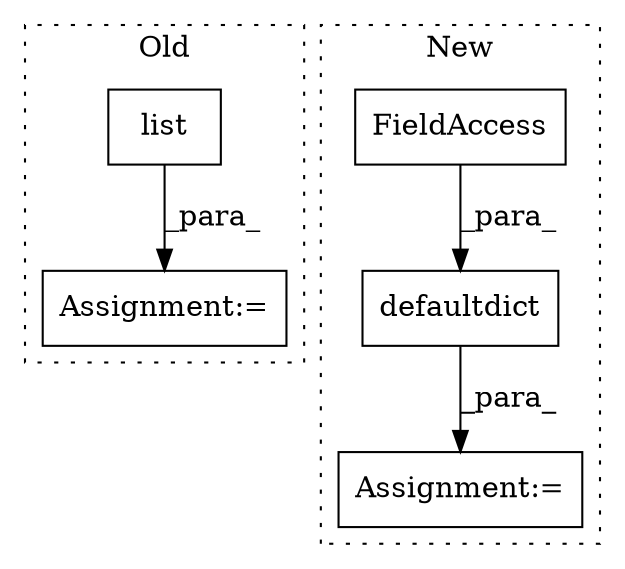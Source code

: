 digraph G {
subgraph cluster0 {
1 [label="list" a="32" s="2363" l="6" shape="box"];
4 [label="Assignment:=" a="7" s="8148" l="12" shape="box"];
label = "Old";
style="dotted";
}
subgraph cluster1 {
2 [label="defaultdict" a="32" s="2109,2125" l="12,1" shape="box"];
3 [label="FieldAccess" a="22" s="2121" l="4" shape="box"];
5 [label="Assignment:=" a="7" s="2108" l="1" shape="box"];
label = "New";
style="dotted";
}
1 -> 4 [label="_para_"];
2 -> 5 [label="_para_"];
3 -> 2 [label="_para_"];
}